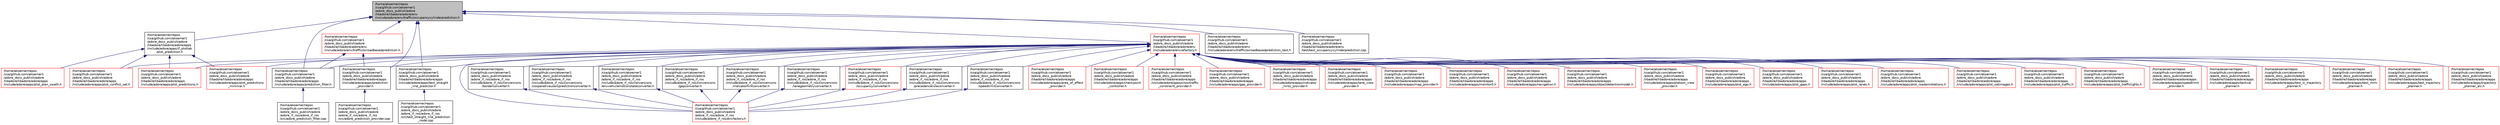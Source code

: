 digraph "/home/akoerner/repos/csa/github.com/akoerner1/adore_docs_publish/adore/libadore/libadore/adore/env/include/adore/env/traffic/occupancycylinderprediction.h"
{
 // LATEX_PDF_SIZE
  edge [fontname="Helvetica",fontsize="10",labelfontname="Helvetica",labelfontsize="10"];
  node [fontname="Helvetica",fontsize="10",shape=record];
  Node1 [label="/home/akoerner/repos\l/csa/github.com/akoerner1\l/adore_docs_publish/adore\l/libadore/libadore/adore/env\l/include/adore/env/traffic/occupancycylinderprediction.h",height=0.2,width=0.4,color="black", fillcolor="grey75", style="filled", fontcolor="black",tooltip=" "];
  Node1 -> Node2 [dir="back",color="midnightblue",fontsize="10",style="solid",fontname="Helvetica"];
  Node2 [label="/home/akoerner/repos\l/csa/github.com/akoerner1\l/adore_docs_publish/adore\l/libadore/libadore/adore/apps\l/include/adore/apps/if_plotlab\l/plot_prediction.h",height=0.2,width=0.4,color="black", fillcolor="white", style="filled",URL="$plot__prediction_8h.html",tooltip=" "];
  Node2 -> Node3 [dir="back",color="midnightblue",fontsize="10",style="solid",fontname="Helvetica"];
  Node3 [label="/home/akoerner/repos\l/csa/github.com/akoerner1\l/adore_docs_publish/adore\l/libadore/libadore/adore/apps\l/include/adore/apps/plot_conflict_set.h",height=0.2,width=0.4,color="red", fillcolor="white", style="filled",URL="$plot__conflict__set_8h.html",tooltip=" "];
  Node2 -> Node5 [dir="back",color="midnightblue",fontsize="10",style="solid",fontname="Helvetica"];
  Node5 [label="/home/akoerner/repos\l/csa/github.com/akoerner1\l/adore_docs_publish/adore\l/libadore/libadore/adore/apps\l/include/adore/apps/plot_plan_swath.h",height=0.2,width=0.4,color="red", fillcolor="white", style="filled",URL="$plot__plan__swath_8h.html",tooltip=" "];
  Node2 -> Node7 [dir="back",color="midnightblue",fontsize="10",style="solid",fontname="Helvetica"];
  Node7 [label="/home/akoerner/repos\l/csa/github.com/akoerner1\l/adore_docs_publish/adore\l/libadore/libadore/adore/apps\l/include/adore/apps/plot_predictions.h",height=0.2,width=0.4,color="red", fillcolor="white", style="filled",URL="$plot__predictions_8h.html",tooltip=" "];
  Node2 -> Node9 [dir="back",color="midnightblue",fontsize="10",style="solid",fontname="Helvetica"];
  Node9 [label="/home/akoerner/repos\l/csa/github.com/akoerner1\l/adore_docs_publish/adore\l/libadore/libadore/adore/apps\l/include/adore/apps/plot_predictions\l_minimal.h",height=0.2,width=0.4,color="red", fillcolor="white", style="filled",URL="$plot__predictions__minimal_8h.html",tooltip=" "];
  Node1 -> Node11 [dir="back",color="midnightblue",fontsize="10",style="solid",fontname="Helvetica"];
  Node11 [label="/home/akoerner/repos\l/csa/github.com/akoerner1\l/adore_docs_publish/adore\l/libadore/libadore/adore/apps\l/include/adore/apps/prediction_filter.h",height=0.2,width=0.4,color="black", fillcolor="white", style="filled",URL="$prediction__filter_8h.html",tooltip=" "];
  Node11 -> Node12 [dir="back",color="midnightblue",fontsize="10",style="solid",fontname="Helvetica"];
  Node12 [label="/home/akoerner/repos\l/csa/github.com/akoerner1\l/adore_docs_publish/adore\l/adore_if_ros/adore_if_ros\l/src/adore_prediction_filter.cpp",height=0.2,width=0.4,color="black", fillcolor="white", style="filled",URL="$adore__prediction__filter_8cpp.html",tooltip=" "];
  Node1 -> Node13 [dir="back",color="midnightblue",fontsize="10",style="solid",fontname="Helvetica"];
  Node13 [label="/home/akoerner/repos\l/csa/github.com/akoerner1\l/adore_docs_publish/adore\l/libadore/libadore/adore/apps\l/include/adore/apps/prediction\l_provider.h",height=0.2,width=0.4,color="black", fillcolor="white", style="filled",URL="$prediction__provider_8h.html",tooltip=" "];
  Node13 -> Node14 [dir="back",color="midnightblue",fontsize="10",style="solid",fontname="Helvetica"];
  Node14 [label="/home/akoerner/repos\l/csa/github.com/akoerner1\l/adore_docs_publish/adore\l/adore_if_ros/adore_if_ros\l/src/adore_prediction_provider.cpp",height=0.2,width=0.4,color="black", fillcolor="white", style="filled",URL="$adore__prediction__provider_8cpp.html",tooltip=" "];
  Node1 -> Node15 [dir="back",color="midnightblue",fontsize="10",style="solid",fontname="Helvetica"];
  Node15 [label="/home/akoerner/repos\l/csa/github.com/akoerner1\l/adore_docs_publish/adore\l/libadore/libadore/adore/apps\l/include/adore/apps/test_straight\l_line_predictor.h",height=0.2,width=0.4,color="black", fillcolor="white", style="filled",URL="$test__straight__line__predictor_8h.html",tooltip=" "];
  Node15 -> Node16 [dir="back",color="midnightblue",fontsize="10",style="solid",fontname="Helvetica"];
  Node16 [label="/home/akoerner/repos\l/csa/github.com/akoerner1\l/adore_docs_publish/adore\l/adore_if_ros/adore_if_ros\l/src/test_straight_line_prediction\l_node.cpp",height=0.2,width=0.4,color="black", fillcolor="white", style="filled",URL="$test__straight__line__prediction__node_8cpp.html",tooltip=" "];
  Node1 -> Node17 [dir="back",color="midnightblue",fontsize="10",style="solid",fontname="Helvetica"];
  Node17 [label="/home/akoerner/repos\l/csa/github.com/akoerner1\l/adore_docs_publish/adore\l/libadore/libadore/adore/env\l/include/adore/env/afactory.h",height=0.2,width=0.4,color="red", fillcolor="white", style="filled",URL="$env_2include_2adore_2env_2afactory_8h.html",tooltip=" "];
  Node17 -> Node18 [dir="back",color="midnightblue",fontsize="10",style="solid",fontname="Helvetica"];
  Node18 [label="/home/akoerner/repos\l/csa/github.com/akoerner1\l/adore_docs_publish/adore\l/adore_if_ros/adore_if_ros\l/include/adore_if_ros/conversions\l/borderconverter.h",height=0.2,width=0.4,color="black", fillcolor="white", style="filled",URL="$borderconverter_8h.html",tooltip=" "];
  Node18 -> Node19 [dir="back",color="midnightblue",fontsize="10",style="solid",fontname="Helvetica"];
  Node19 [label="/home/akoerner/repos\l/csa/github.com/akoerner1\l/adore_docs_publish/adore\l/adore_if_ros/adore_if_ros\l/include/adore_if_ros/envfactory.h",height=0.2,width=0.4,color="red", fillcolor="white", style="filled",URL="$envfactory_8h.html",tooltip=" "];
  Node17 -> Node56 [dir="back",color="midnightblue",fontsize="10",style="solid",fontname="Helvetica"];
  Node56 [label="/home/akoerner/repos\l/csa/github.com/akoerner1\l/adore_docs_publish/adore\l/adore_if_ros/adore_if_ros\l/include/adore_if_ros/conversions\l/cooperativeuserspredictionconverter.h",height=0.2,width=0.4,color="black", fillcolor="white", style="filled",URL="$cooperativeuserspredictionconverter_8h.html",tooltip=" "];
  Node56 -> Node19 [dir="back",color="midnightblue",fontsize="10",style="solid",fontname="Helvetica"];
  Node17 -> Node57 [dir="back",color="midnightblue",fontsize="10",style="solid",fontname="Helvetica"];
  Node57 [label="/home/akoerner/repos\l/csa/github.com/akoerner1\l/adore_docs_publish/adore\l/adore_if_ros/adore_if_ros\l/include/adore_if_ros/conversions\l/envvehiclemotionstateconverter.h",height=0.2,width=0.4,color="black", fillcolor="white", style="filled",URL="$envvehiclemotionstateconverter_8h.html",tooltip=" "];
  Node57 -> Node19 [dir="back",color="midnightblue",fontsize="10",style="solid",fontname="Helvetica"];
  Node17 -> Node58 [dir="back",color="midnightblue",fontsize="10",style="solid",fontname="Helvetica"];
  Node58 [label="/home/akoerner/repos\l/csa/github.com/akoerner1\l/adore_docs_publish/adore\l/adore_if_ros/adore_if_ros\l/include/adore_if_ros/conversions\l/gapconverter.h",height=0.2,width=0.4,color="black", fillcolor="white", style="filled",URL="$gapconverter_8h.html",tooltip=" "];
  Node58 -> Node19 [dir="back",color="midnightblue",fontsize="10",style="solid",fontname="Helvetica"];
  Node17 -> Node59 [dir="back",color="midnightblue",fontsize="10",style="solid",fontname="Helvetica"];
  Node59 [label="/home/akoerner/repos\l/csa/github.com/akoerner1\l/adore_docs_publish/adore\l/adore_if_ros/adore_if_ros\l/include/adore_if_ros/conversions\l/indicatorhintconverter.h",height=0.2,width=0.4,color="black", fillcolor="white", style="filled",URL="$indicatorhintconverter_8h.html",tooltip=" "];
  Node59 -> Node19 [dir="back",color="midnightblue",fontsize="10",style="solid",fontname="Helvetica"];
  Node17 -> Node60 [dir="back",color="midnightblue",fontsize="10",style="solid",fontname="Helvetica"];
  Node60 [label="/home/akoerner/repos\l/csa/github.com/akoerner1\l/adore_docs_publish/adore\l/adore_if_ros/adore_if_ros\l/include/adore_if_ros/conversions\l/lanegeometryconverter.h",height=0.2,width=0.4,color="black", fillcolor="white", style="filled",URL="$lanegeometryconverter_8h.html",tooltip=" "];
  Node60 -> Node19 [dir="back",color="midnightblue",fontsize="10",style="solid",fontname="Helvetica"];
  Node17 -> Node61 [dir="back",color="midnightblue",fontsize="10",style="solid",fontname="Helvetica"];
  Node61 [label="/home/akoerner/repos\l/csa/github.com/akoerner1\l/adore_docs_publish/adore\l/adore_if_ros/adore_if_ros\l/include/adore_if_ros/conversions\l/occupancyconverter.h",height=0.2,width=0.4,color="red", fillcolor="white", style="filled",URL="$occupancyconverter_8h.html",tooltip=" "];
  Node61 -> Node19 [dir="back",color="midnightblue",fontsize="10",style="solid",fontname="Helvetica"];
  Node17 -> Node65 [dir="back",color="midnightblue",fontsize="10",style="solid",fontname="Helvetica"];
  Node65 [label="/home/akoerner/repos\l/csa/github.com/akoerner1\l/adore_docs_publish/adore\l/adore_if_ros/adore_if_ros\l/include/adore_if_ros/conversions\l/precedenceruleconverter.h",height=0.2,width=0.4,color="black", fillcolor="white", style="filled",URL="$precedenceruleconverter_8h.html",tooltip=" "];
  Node65 -> Node19 [dir="back",color="midnightblue",fontsize="10",style="solid",fontname="Helvetica"];
  Node17 -> Node66 [dir="back",color="midnightblue",fontsize="10",style="solid",fontname="Helvetica"];
  Node66 [label="/home/akoerner/repos\l/csa/github.com/akoerner1\l/adore_docs_publish/adore\l/adore_if_ros/adore_if_ros\l/include/adore_if_ros/conversions\l/speedlimitconverter.h",height=0.2,width=0.4,color="black", fillcolor="white", style="filled",URL="$speedlimitconverter_8h.html",tooltip=" "];
  Node66 -> Node19 [dir="back",color="midnightblue",fontsize="10",style="solid",fontname="Helvetica"];
  Node17 -> Node19 [dir="back",color="midnightblue",fontsize="10",style="solid",fontname="Helvetica"];
  Node17 -> Node67 [dir="back",color="midnightblue",fontsize="10",style="solid",fontname="Helvetica"];
  Node67 [label="/home/akoerner/repos\l/csa/github.com/akoerner1\l/adore_docs_publish/adore\l/libadore/libadore/adore/apps\l/include/adore/apps/area_of_effect\l_provider.h",height=0.2,width=0.4,color="red", fillcolor="white", style="filled",URL="$area__of__effect__provider_8h.html",tooltip=" "];
  Node17 -> Node68 [dir="back",color="midnightblue",fontsize="10",style="solid",fontname="Helvetica"];
  Node68 [label="/home/akoerner/repos\l/csa/github.com/akoerner1\l/adore_docs_publish/adore\l/libadore/libadore/adore/apps\l/include/adore/apps/checkpoint\l_controller.h",height=0.2,width=0.4,color="red", fillcolor="white", style="filled",URL="$checkpoint__controller_8h.html",tooltip=" "];
  Node17 -> Node69 [dir="back",color="midnightblue",fontsize="10",style="solid",fontname="Helvetica"];
  Node69 [label="/home/akoerner/repos\l/csa/github.com/akoerner1\l/adore_docs_publish/adore\l/libadore/libadore/adore/apps\l/include/adore/apps/crosstraffic\l_constraint_provider.h",height=0.2,width=0.4,color="red", fillcolor="white", style="filled",URL="$crosstraffic__constraint__provider_8h.html",tooltip=" "];
  Node17 -> Node70 [dir="back",color="midnightblue",fontsize="10",style="solid",fontname="Helvetica"];
  Node70 [label="/home/akoerner/repos\l/csa/github.com/akoerner1\l/adore_docs_publish/adore\l/libadore/libadore/adore/apps\l/include/adore/apps/gap_provider.h",height=0.2,width=0.4,color="red", fillcolor="white", style="filled",URL="$gap__provider_8h.html",tooltip=" "];
  Node17 -> Node71 [dir="back",color="midnightblue",fontsize="10",style="solid",fontname="Helvetica"];
  Node71 [label="/home/akoerner/repos\l/csa/github.com/akoerner1\l/adore_docs_publish/adore\l/libadore/libadore/adore/apps\l/include/adore/apps/indicator\l_hints_provider.h",height=0.2,width=0.4,color="red", fillcolor="white", style="filled",URL="$indicator__hints__provider_8h.html",tooltip=" "];
  Node17 -> Node72 [dir="back",color="midnightblue",fontsize="10",style="solid",fontname="Helvetica"];
  Node72 [label="/home/akoerner/repos\l/csa/github.com/akoerner1\l/adore_docs_publish/adore\l/libadore/libadore/adore/apps\l/include/adore/apps/lane_view\l_provider.h",height=0.2,width=0.4,color="red", fillcolor="white", style="filled",URL="$lane__view__provider_8h.html",tooltip=" "];
  Node17 -> Node73 [dir="back",color="midnightblue",fontsize="10",style="solid",fontname="Helvetica"];
  Node73 [label="/home/akoerner/repos\l/csa/github.com/akoerner1\l/adore_docs_publish/adore\l/libadore/libadore/adore/apps\l/include/adore/apps/map_provider.h",height=0.2,width=0.4,color="red", fillcolor="white", style="filled",URL="$map__provider_8h.html",tooltip=" "];
  Node17 -> Node74 [dir="back",color="midnightblue",fontsize="10",style="solid",fontname="Helvetica"];
  Node74 [label="/home/akoerner/repos\l/csa/github.com/akoerner1\l/adore_docs_publish/adore\l/libadore/libadore/adore/apps\l/include/adore/apps/monitor0.h",height=0.2,width=0.4,color="red", fillcolor="white", style="filled",URL="$monitor0_8h.html",tooltip=" "];
  Node17 -> Node75 [dir="back",color="midnightblue",fontsize="10",style="solid",fontname="Helvetica"];
  Node75 [label="/home/akoerner/repos\l/csa/github.com/akoerner1\l/adore_docs_publish/adore\l/libadore/libadore/adore/apps\l/include/adore/apps/navigation.h",height=0.2,width=0.4,color="red", fillcolor="white", style="filled",URL="$navigation_8h.html",tooltip=" "];
  Node17 -> Node76 [dir="back",color="midnightblue",fontsize="10",style="solid",fontname="Helvetica"];
  Node76 [label="/home/akoerner/repos\l/csa/github.com/akoerner1\l/adore_docs_publish/adore\l/libadore/libadore/adore/apps\l/include/adore/apps/objectdetectionmodel.h",height=0.2,width=0.4,color="red", fillcolor="white", style="filled",URL="$objectdetectionmodel_8h.html",tooltip=" "];
  Node17 -> Node77 [dir="back",color="midnightblue",fontsize="10",style="solid",fontname="Helvetica"];
  Node77 [label="/home/akoerner/repos\l/csa/github.com/akoerner1\l/adore_docs_publish/adore\l/libadore/libadore/adore/apps\l/include/adore/apps/platoon_view\l_provider.h",height=0.2,width=0.4,color="red", fillcolor="white", style="filled",URL="$platoon__view__provider_8h.html",tooltip=" "];
  Node17 -> Node3 [dir="back",color="midnightblue",fontsize="10",style="solid",fontname="Helvetica"];
  Node17 -> Node78 [dir="back",color="midnightblue",fontsize="10",style="solid",fontname="Helvetica"];
  Node78 [label="/home/akoerner/repos\l/csa/github.com/akoerner1\l/adore_docs_publish/adore\l/libadore/libadore/adore/apps\l/include/adore/apps/plot_ego.h",height=0.2,width=0.4,color="red", fillcolor="white", style="filled",URL="$plot__ego_8h.html",tooltip=" "];
  Node17 -> Node79 [dir="back",color="midnightblue",fontsize="10",style="solid",fontname="Helvetica"];
  Node79 [label="/home/akoerner/repos\l/csa/github.com/akoerner1\l/adore_docs_publish/adore\l/libadore/libadore/adore/apps\l/include/adore/apps/plot_gaps.h",height=0.2,width=0.4,color="red", fillcolor="white", style="filled",URL="$plot__gaps_8h.html",tooltip=" "];
  Node17 -> Node80 [dir="back",color="midnightblue",fontsize="10",style="solid",fontname="Helvetica"];
  Node80 [label="/home/akoerner/repos\l/csa/github.com/akoerner1\l/adore_docs_publish/adore\l/libadore/libadore/adore/apps\l/include/adore/apps/plot_lanes.h",height=0.2,width=0.4,color="red", fillcolor="white", style="filled",URL="$plot__lanes_8h.html",tooltip=" "];
  Node17 -> Node7 [dir="back",color="midnightblue",fontsize="10",style="solid",fontname="Helvetica"];
  Node17 -> Node9 [dir="back",color="midnightblue",fontsize="10",style="solid",fontname="Helvetica"];
  Node17 -> Node81 [dir="back",color="midnightblue",fontsize="10",style="solid",fontname="Helvetica"];
  Node81 [label="/home/akoerner/repos\l/csa/github.com/akoerner1\l/adore_docs_publish/adore\l/libadore/libadore/adore/apps\l/include/adore/apps/plot_roadannotations.h",height=0.2,width=0.4,color="red", fillcolor="white", style="filled",URL="$plot__roadannotations_8h.html",tooltip=" "];
  Node17 -> Node82 [dir="back",color="midnightblue",fontsize="10",style="solid",fontname="Helvetica"];
  Node82 [label="/home/akoerner/repos\l/csa/github.com/akoerner1\l/adore_docs_publish/adore\l/libadore/libadore/adore/apps\l/include/adore/apps/plot_satimages.h",height=0.2,width=0.4,color="red", fillcolor="white", style="filled",URL="$plot__satimages_8h.html",tooltip=" "];
  Node17 -> Node83 [dir="back",color="midnightblue",fontsize="10",style="solid",fontname="Helvetica"];
  Node83 [label="/home/akoerner/repos\l/csa/github.com/akoerner1\l/adore_docs_publish/adore\l/libadore/libadore/adore/apps\l/include/adore/apps/plot_traffic.h",height=0.2,width=0.4,color="red", fillcolor="white", style="filled",URL="$plot__traffic_8h.html",tooltip=" "];
  Node17 -> Node84 [dir="back",color="midnightblue",fontsize="10",style="solid",fontname="Helvetica"];
  Node84 [label="/home/akoerner/repos\l/csa/github.com/akoerner1\l/adore_docs_publish/adore\l/libadore/libadore/adore/apps\l/include/adore/apps/plot_trafficlights.h",height=0.2,width=0.4,color="red", fillcolor="white", style="filled",URL="$plot__trafficlights_8h.html",tooltip=" "];
  Node17 -> Node11 [dir="back",color="midnightblue",fontsize="10",style="solid",fontname="Helvetica"];
  Node17 -> Node13 [dir="back",color="midnightblue",fontsize="10",style="solid",fontname="Helvetica"];
  Node17 -> Node85 [dir="back",color="midnightblue",fontsize="10",style="solid",fontname="Helvetica"];
  Node85 [label="/home/akoerner/repos\l/csa/github.com/akoerner1\l/adore_docs_publish/adore\l/libadore/libadore/adore/apps\l/include/adore/apps/speedlimit\l_provider.h",height=0.2,width=0.4,color="red", fillcolor="white", style="filled",URL="$speedlimit__provider_8h.html",tooltip=" "];
  Node17 -> Node86 [dir="back",color="midnightblue",fontsize="10",style="solid",fontname="Helvetica"];
  Node86 [label="/home/akoerner/repos\l/csa/github.com/akoerner1\l/adore_docs_publish/adore\l/libadore/libadore/adore/apps\l/include/adore/apps/tactical\l_planner.h",height=0.2,width=0.4,color="red", fillcolor="white", style="filled",URL="$tactical__planner_8h.html",tooltip=" "];
  Node17 -> Node87 [dir="back",color="midnightblue",fontsize="10",style="solid",fontname="Helvetica"];
  Node87 [label="/home/akoerner/repos\l/csa/github.com/akoerner1\l/adore_docs_publish/adore\l/libadore/libadore/adore/apps\l/include/adore/apps/test_lc_trajectory\l_planner.h",height=0.2,width=0.4,color="red", fillcolor="white", style="filled",URL="$test__lc__trajectory__planner_8h.html",tooltip=" "];
  Node17 -> Node88 [dir="back",color="midnightblue",fontsize="10",style="solid",fontname="Helvetica"];
  Node88 [label="/home/akoerner/repos\l/csa/github.com/akoerner1\l/adore_docs_publish/adore\l/libadore/libadore/adore/apps\l/include/adore/apps/test_mrm\l_planner.h",height=0.2,width=0.4,color="red", fillcolor="white", style="filled",URL="$test__mrm__planner_8h.html",tooltip=" "];
  Node17 -> Node15 [dir="back",color="midnightblue",fontsize="10",style="solid",fontname="Helvetica"];
  Node17 -> Node89 [dir="back",color="midnightblue",fontsize="10",style="solid",fontname="Helvetica"];
  Node89 [label="/home/akoerner/repos\l/csa/github.com/akoerner1\l/adore_docs_publish/adore\l/libadore/libadore/adore/apps\l/include/adore/apps/test_trajectory\l_planner.h",height=0.2,width=0.4,color="red", fillcolor="white", style="filled",URL="$test__trajectory__planner_8h.html",tooltip=" "];
  Node17 -> Node90 [dir="back",color="midnightblue",fontsize="10",style="solid",fontname="Helvetica"];
  Node90 [label="/home/akoerner/repos\l/csa/github.com/akoerner1\l/adore_docs_publish/adore\l/libadore/libadore/adore/apps\l/include/adore/apps/trajectory\l_planner_alc.h",height=0.2,width=0.4,color="red", fillcolor="white", style="filled",URL="$trajectory__planner__alc_8h.html",tooltip=" "];
  Node1 -> Node112 [dir="back",color="midnightblue",fontsize="10",style="solid",fontname="Helvetica"];
  Node112 [label="/home/akoerner/repos\l/csa/github.com/akoerner1\l/adore_docs_publish/adore\l/libadore/libadore/adore/env\l/include/adore/env/traffic/ocroadbasedprediction.h",height=0.2,width=0.4,color="red", fillcolor="white", style="filled",URL="$ocroadbasedprediction_8h.html",tooltip=" "];
  Node112 -> Node11 [dir="back",color="midnightblue",fontsize="10",style="solid",fontname="Helvetica"];
  Node112 -> Node13 [dir="back",color="midnightblue",fontsize="10",style="solid",fontname="Helvetica"];
  Node1 -> Node114 [dir="back",color="midnightblue",fontsize="10",style="solid",fontname="Helvetica"];
  Node114 [label="/home/akoerner/repos\l/csa/github.com/akoerner1\l/adore_docs_publish/adore\l/libadore/libadore/adore/env\l/include/adore/env/traffic/ocroadbasedprediction_test.h",height=0.2,width=0.4,color="black", fillcolor="white", style="filled",URL="$ocroadbasedprediction__test_8h.html",tooltip=" "];
  Node1 -> Node116 [dir="back",color="midnightblue",fontsize="10",style="solid",fontname="Helvetica"];
  Node116 [label="/home/akoerner/repos\l/csa/github.com/akoerner1\l/adore_docs_publish/adore\l/libadore/libadore/adore/env\l/test/test_occupancycylinderprediction.cpp",height=0.2,width=0.4,color="black", fillcolor="white", style="filled",URL="$test__occupancycylinderprediction_8cpp.html",tooltip=" "];
}
